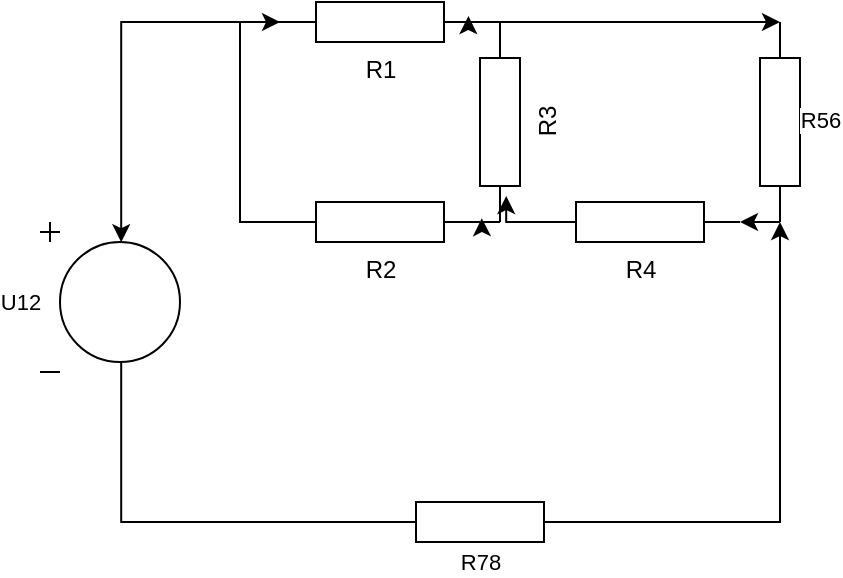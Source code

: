 <mxfile version="22.1.8" type="github">
  <diagram name="Page-1" id="339XkmLA1pPg-x-4NlNF">
    <mxGraphModel dx="880" dy="480" grid="1" gridSize="10" guides="1" tooltips="1" connect="1" arrows="1" fold="1" page="1" pageScale="1" pageWidth="850" pageHeight="1100" math="0" shadow="0">
      <root>
        <mxCell id="0" />
        <mxCell id="1" parent="0" />
        <mxCell id="kAc3U678Ay5j4QduvB6V-9" style="edgeStyle=orthogonalEdgeStyle;rounded=0;orthogonalLoop=1;jettySize=auto;html=1;endArrow=none;endFill=0;entryX=0.58;entryY=0.935;entryDx=0;entryDy=0;entryPerimeter=0;" edge="1" parent="1" source="kAc3U678Ay5j4QduvB6V-1" target="kAc3U678Ay5j4QduvB6V-2">
          <mxGeometry relative="1" as="geometry" />
        </mxCell>
        <mxCell id="kAc3U678Ay5j4QduvB6V-26" value="&lt;div&gt;U12&lt;/div&gt;" style="edgeLabel;html=1;align=center;verticalAlign=middle;resizable=0;points=[];" vertex="1" connectable="0" parent="kAc3U678Ay5j4QduvB6V-9">
          <mxGeometry x="0.609" y="-1" relative="1" as="geometry">
            <mxPoint x="-52" y="-71" as="offset" />
          </mxGeometry>
        </mxCell>
        <mxCell id="kAc3U678Ay5j4QduvB6V-1" value="" style="pointerEvents=1;verticalLabelPosition=bottom;shadow=0;dashed=0;align=center;html=1;verticalAlign=top;shape=mxgraph.electrical.resistors.resistor_1;" vertex="1" parent="1">
          <mxGeometry x="310" y="340" width="100" height="20" as="geometry" />
        </mxCell>
        <mxCell id="kAc3U678Ay5j4QduvB6V-2" value="" style="pointerEvents=1;verticalLabelPosition=bottom;shadow=0;dashed=0;align=center;html=1;verticalAlign=top;shape=mxgraph.electrical.signal_sources.dc_source_1;" vertex="1" parent="1">
          <mxGeometry x="140" y="200" width="70" height="75" as="geometry" />
        </mxCell>
        <mxCell id="kAc3U678Ay5j4QduvB6V-4" value="" style="pointerEvents=1;verticalLabelPosition=bottom;shadow=0;dashed=0;align=center;html=1;verticalAlign=top;shape=mxgraph.electrical.resistors.resistor_1;rotation=-90;" vertex="1" parent="1">
          <mxGeometry x="460" y="140" width="100" height="20" as="geometry" />
        </mxCell>
        <mxCell id="kAc3U678Ay5j4QduvB6V-5" value="&lt;div&gt;R4&lt;/div&gt;" style="pointerEvents=1;verticalLabelPosition=bottom;shadow=0;dashed=0;align=center;html=1;verticalAlign=top;shape=mxgraph.electrical.resistors.resistor_1;" vertex="1" parent="1">
          <mxGeometry x="390" y="190" width="100" height="20" as="geometry" />
        </mxCell>
        <mxCell id="kAc3U678Ay5j4QduvB6V-18" style="edgeStyle=orthogonalEdgeStyle;rounded=0;orthogonalLoop=1;jettySize=auto;html=1;exitX=1;exitY=0.5;exitDx=0;exitDy=0;exitPerimeter=0;entryX=1;entryY=0.5;entryDx=0;entryDy=0;entryPerimeter=0;" edge="1" parent="1" source="kAc3U678Ay5j4QduvB6V-6" target="kAc3U678Ay5j4QduvB6V-4">
          <mxGeometry relative="1" as="geometry">
            <mxPoint x="520" y="100.333" as="targetPoint" />
            <Array as="points">
              <mxPoint x="470" y="100" />
              <mxPoint x="470" y="100" />
            </Array>
          </mxGeometry>
        </mxCell>
        <mxCell id="kAc3U678Ay5j4QduvB6V-6" value="&lt;div&gt;R3&lt;/div&gt;" style="pointerEvents=1;verticalLabelPosition=bottom;shadow=0;dashed=0;align=center;html=1;verticalAlign=top;shape=mxgraph.electrical.resistors.resistor_1;rotation=-90;" vertex="1" parent="1">
          <mxGeometry x="320" y="140" width="100" height="20" as="geometry" />
        </mxCell>
        <mxCell id="kAc3U678Ay5j4QduvB6V-12" style="edgeStyle=orthogonalEdgeStyle;rounded=0;orthogonalLoop=1;jettySize=auto;html=1;entryX=0;entryY=0.5;entryDx=0;entryDy=0;entryPerimeter=0;exitX=0;exitY=0.5;exitDx=0;exitDy=0;exitPerimeter=0;" edge="1" parent="1" source="kAc3U678Ay5j4QduvB6V-7" target="kAc3U678Ay5j4QduvB6V-8">
          <mxGeometry relative="1" as="geometry">
            <mxPoint x="240" y="130" as="targetPoint" />
          </mxGeometry>
        </mxCell>
        <mxCell id="kAc3U678Ay5j4QduvB6V-7" value="&lt;div&gt;R2&lt;/div&gt;" style="pointerEvents=1;verticalLabelPosition=bottom;shadow=0;dashed=0;align=center;html=1;verticalAlign=top;shape=mxgraph.electrical.resistors.resistor_1;" vertex="1" parent="1">
          <mxGeometry x="260" y="190" width="100" height="20" as="geometry" />
        </mxCell>
        <mxCell id="kAc3U678Ay5j4QduvB6V-8" value="&lt;div&gt;R1&lt;/div&gt;" style="pointerEvents=1;verticalLabelPosition=bottom;shadow=0;dashed=0;align=center;html=1;verticalAlign=top;shape=mxgraph.electrical.resistors.resistor_1;" vertex="1" parent="1">
          <mxGeometry x="260" y="90" width="100" height="20" as="geometry" />
        </mxCell>
        <mxCell id="kAc3U678Ay5j4QduvB6V-11" style="edgeStyle=orthogonalEdgeStyle;rounded=0;orthogonalLoop=1;jettySize=auto;html=1;exitX=0;exitY=0.5;exitDx=0;exitDy=0;exitPerimeter=0;entryX=0.58;entryY=0.135;entryDx=0;entryDy=0;entryPerimeter=0;" edge="1" parent="1" source="kAc3U678Ay5j4QduvB6V-8" target="kAc3U678Ay5j4QduvB6V-2">
          <mxGeometry relative="1" as="geometry" />
        </mxCell>
        <mxCell id="kAc3U678Ay5j4QduvB6V-14" style="edgeStyle=orthogonalEdgeStyle;rounded=0;orthogonalLoop=1;jettySize=auto;html=1;exitX=1;exitY=0.5;exitDx=0;exitDy=0;exitPerimeter=0;entryX=1.03;entryY=-0.289;entryDx=0;entryDy=0;entryPerimeter=0;" edge="1" parent="1" source="kAc3U678Ay5j4QduvB6V-6" target="kAc3U678Ay5j4QduvB6V-6">
          <mxGeometry relative="1" as="geometry" />
        </mxCell>
        <mxCell id="kAc3U678Ay5j4QduvB6V-15" style="edgeStyle=orthogonalEdgeStyle;rounded=0;orthogonalLoop=1;jettySize=auto;html=1;exitX=0;exitY=0.5;exitDx=0;exitDy=0;exitPerimeter=0;entryX=0.019;entryY=0.044;entryDx=0;entryDy=0;entryPerimeter=0;" edge="1" parent="1" source="kAc3U678Ay5j4QduvB6V-6" target="kAc3U678Ay5j4QduvB6V-6">
          <mxGeometry relative="1" as="geometry" />
        </mxCell>
        <mxCell id="kAc3U678Ay5j4QduvB6V-17" style="edgeStyle=orthogonalEdgeStyle;rounded=0;orthogonalLoop=1;jettySize=auto;html=1;exitX=0;exitY=0.5;exitDx=0;exitDy=0;exitPerimeter=0;entryX=0.13;entryY=0.656;entryDx=0;entryDy=0;entryPerimeter=0;" edge="1" parent="1" source="kAc3U678Ay5j4QduvB6V-5" target="kAc3U678Ay5j4QduvB6V-6">
          <mxGeometry relative="1" as="geometry" />
        </mxCell>
        <mxCell id="kAc3U678Ay5j4QduvB6V-20" style="edgeStyle=orthogonalEdgeStyle;rounded=0;orthogonalLoop=1;jettySize=auto;html=1;exitX=0;exitY=0.5;exitDx=0;exitDy=0;exitPerimeter=0;entryX=1;entryY=0.5;entryDx=0;entryDy=0;entryPerimeter=0;" edge="1" parent="1" source="kAc3U678Ay5j4QduvB6V-4" target="kAc3U678Ay5j4QduvB6V-5">
          <mxGeometry relative="1" as="geometry" />
        </mxCell>
        <mxCell id="kAc3U678Ay5j4QduvB6V-21" style="edgeStyle=orthogonalEdgeStyle;rounded=0;orthogonalLoop=1;jettySize=auto;html=1;exitX=1;exitY=0.5;exitDx=0;exitDy=0;exitPerimeter=0;entryX=0;entryY=0.5;entryDx=0;entryDy=0;entryPerimeter=0;" edge="1" parent="1" source="kAc3U678Ay5j4QduvB6V-1" target="kAc3U678Ay5j4QduvB6V-4">
          <mxGeometry relative="1" as="geometry" />
        </mxCell>
        <mxCell id="kAc3U678Ay5j4QduvB6V-23" value="R78" style="edgeLabel;html=1;align=center;verticalAlign=middle;resizable=0;points=[];" vertex="1" connectable="0" parent="kAc3U678Ay5j4QduvB6V-21">
          <mxGeometry x="-0.504" y="1" relative="1" as="geometry">
            <mxPoint x="-112" y="21" as="offset" />
          </mxGeometry>
        </mxCell>
        <mxCell id="kAc3U678Ay5j4QduvB6V-25" value="&lt;div&gt;R56&lt;/div&gt;" style="edgeLabel;html=1;align=center;verticalAlign=middle;resizable=0;points=[];" vertex="1" connectable="0" parent="kAc3U678Ay5j4QduvB6V-21">
          <mxGeometry x="0.79" y="-2" relative="1" as="geometry">
            <mxPoint x="18" y="-77" as="offset" />
          </mxGeometry>
        </mxCell>
      </root>
    </mxGraphModel>
  </diagram>
</mxfile>
